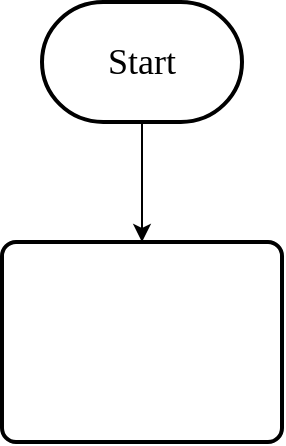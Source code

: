 <mxfile pages="1" version="11.2.9" type="github"><diagram id="2JyxNNU_SRswKXaLaBT6" name="Page-1"><mxGraphModel dx="1353" dy="1068" grid="1" gridSize="10" guides="1" tooltips="1" connect="1" arrows="1" fold="1" page="1" pageScale="1" pageWidth="850" pageHeight="1100" math="0" shadow="0"><root><mxCell id="0"/><mxCell id="1" parent="0"/><mxCell id="AbWWFxYWgRRFwNRDI_Oc-1" value="&lt;font face=&quot;Tahoma&quot; style=&quot;font-size: 18px&quot;&gt;Start&lt;/font&gt;" style="strokeWidth=2;html=1;shape=mxgraph.flowchart.terminator;whiteSpace=wrap;" vertex="1" parent="1"><mxGeometry x="340" y="130" width="100" height="60" as="geometry"/></mxCell><mxCell id="AbWWFxYWgRRFwNRDI_Oc-2" value="" style="rounded=1;whiteSpace=wrap;html=1;absoluteArcSize=1;arcSize=14;strokeWidth=2;" vertex="1" parent="1"><mxGeometry x="320" y="250" width="140" height="100" as="geometry"/></mxCell><mxCell id="AbWWFxYWgRRFwNRDI_Oc-3" value="" style="endArrow=classic;html=1;exitX=0.5;exitY=1;exitDx=0;exitDy=0;exitPerimeter=0;entryX=0.5;entryY=0;entryDx=0;entryDy=0;" edge="1" parent="1" source="AbWWFxYWgRRFwNRDI_Oc-1" target="AbWWFxYWgRRFwNRDI_Oc-2"><mxGeometry width="50" height="50" relative="1" as="geometry"><mxPoint x="320" y="420" as="sourcePoint"/><mxPoint x="370" y="370" as="targetPoint"/></mxGeometry></mxCell></root></mxGraphModel></diagram></mxfile>